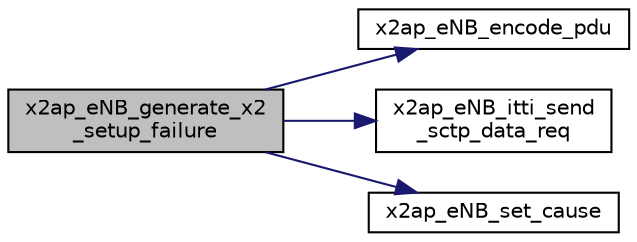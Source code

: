 digraph "x2ap_eNB_generate_x2_setup_failure"
{
 // LATEX_PDF_SIZE
  edge [fontname="Helvetica",fontsize="10",labelfontname="Helvetica",labelfontsize="10"];
  node [fontname="Helvetica",fontsize="10",shape=record];
  rankdir="LR";
  Node1 [label="x2ap_eNB_generate_x2\l_setup_failure",height=0.2,width=0.4,color="black", fillcolor="grey75", style="filled", fontcolor="black",tooltip=" "];
  Node1 -> Node2 [color="midnightblue",fontsize="10",style="solid",fontname="Helvetica"];
  Node2 [label="x2ap_eNB_encode_pdu",height=0.2,width=0.4,color="black", fillcolor="white", style="filled",URL="$x2ap__eNB__encoder_8c.html#a34074e4f64688708ee6742c0402cca01",tooltip=" "];
  Node1 -> Node3 [color="midnightblue",fontsize="10",style="solid",fontname="Helvetica"];
  Node3 [label="x2ap_eNB_itti_send\l_sctp_data_req",height=0.2,width=0.4,color="black", fillcolor="white", style="filled",URL="$x2ap__eNB__itti__messaging_8c.html#af47fa17d2a10b4e8bceaf3d7c23fb084",tooltip=" "];
  Node1 -> Node4 [color="midnightblue",fontsize="10",style="solid",fontname="Helvetica"];
  Node4 [label="x2ap_eNB_set_cause",height=0.2,width=0.4,color="black", fillcolor="white", style="filled",URL="$x2ap__eNB__generate__messages_8c.html#ad97d5da3df0b7bed74268bb5802cef60",tooltip=" "];
}
